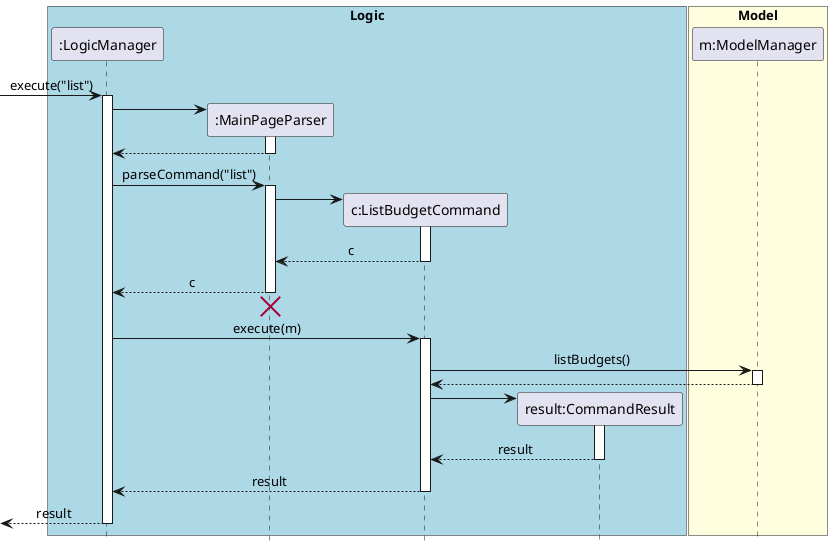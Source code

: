 @startuml
hide footbox
skinparam Sequence {
    MessageAlign center
}
box "Logic" #LightBlue
participant ":LogicManager" as LM
participant ":MainPageParser" as MPP
participant "c:ListBudgetCommand" as LBC
participant "result:CommandResult" as CR
end box

box "Model" #LightYellow
participant "m:ModelManager" as M
end box

[-> LM : execute("list")
activate LM
create MPP
LM -> MPP
activate MPP
LM <-- MPP
deactivate MPP

LM -> MPP : parseCommand("list")
activate MPP

create LBC
MPP -> LBC
activate LBC
MPP <-- LBC : c
deactivate LBC
LM <-- MPP : c

deactivate MPP
LM <-[hidden]- MPP
destroy MPP

LM -> LBC : execute(m)
activate LBC

LBC -> M : listBudgets()
activate M
LBC <-- M
deactivate M

create CR
LBC -> CR
activate CR
LBC <-- CR : result
deactivate CR

LM <-- LBC : result
deactivate LBC

[<-- LM : result
deactivate LM

@enduml
